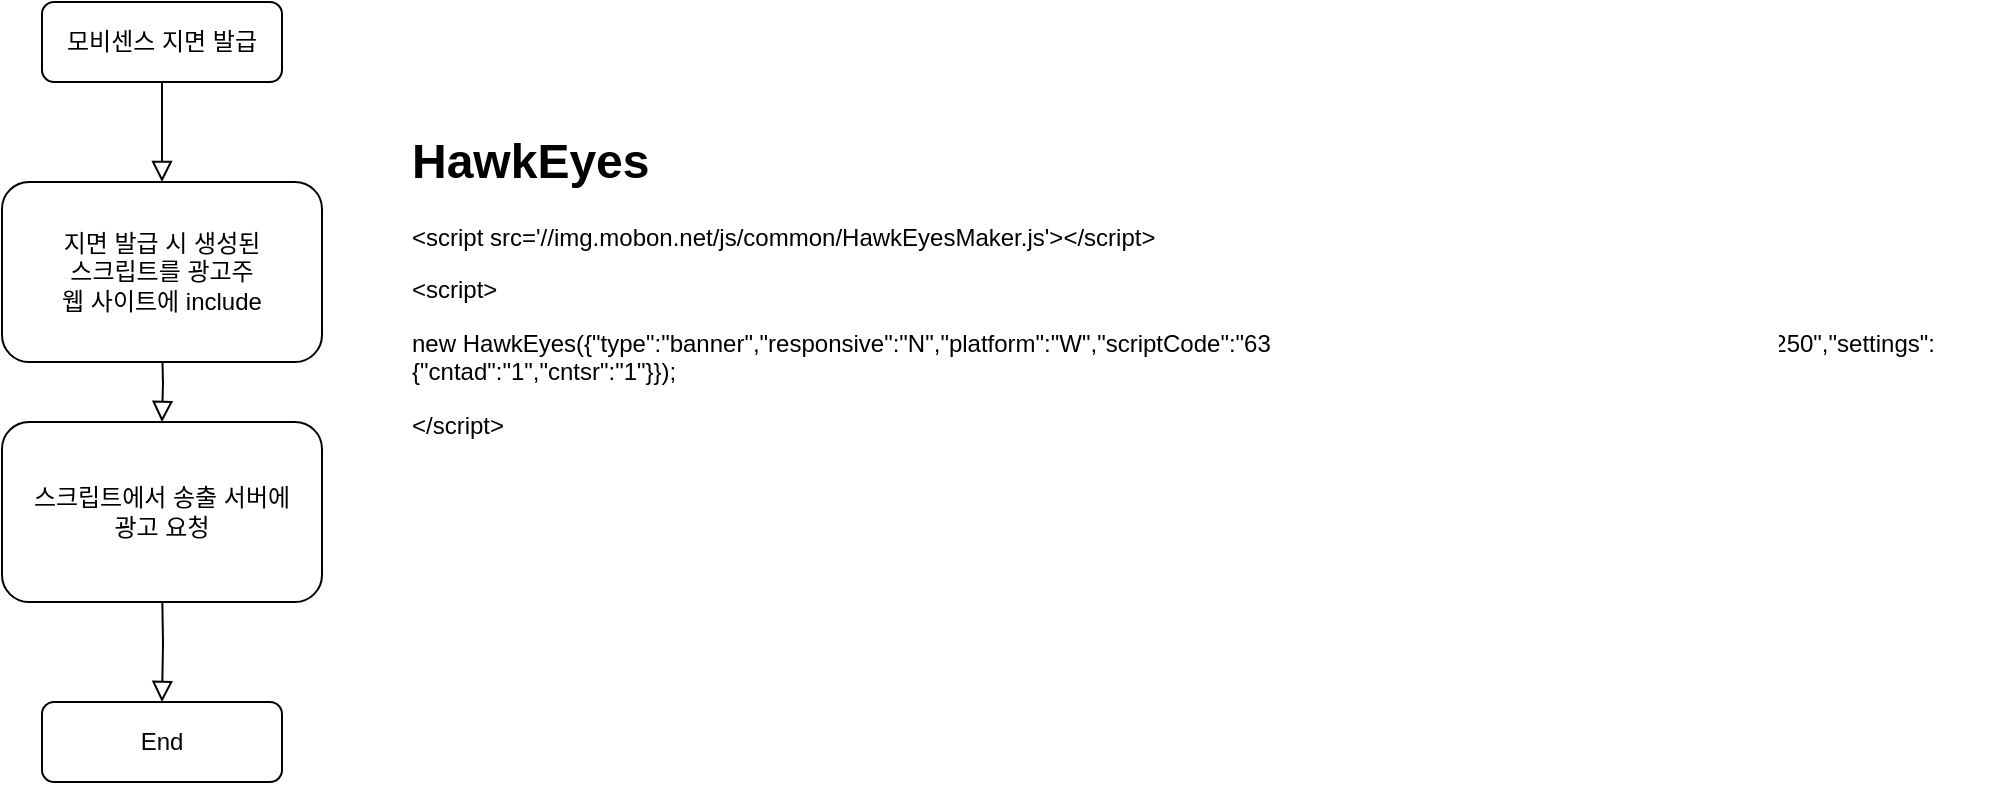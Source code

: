 <mxfile version="20.7.4" type="github">
  <diagram id="eEdp_dYlMT8qXaa8OPZ4" name="페이지-1">
    <mxGraphModel dx="1674" dy="764" grid="1" gridSize="10" guides="1" tooltips="1" connect="1" arrows="1" fold="1" page="1" pageScale="1" pageWidth="827" pageHeight="1169" math="0" shadow="0">
      <root>
        <mxCell id="0" />
        <mxCell id="1" parent="0" />
        <mxCell id="y7mqi9ZkjeoL3Yo72VFg-1" value="" style="rounded=0;html=1;jettySize=auto;orthogonalLoop=1;fontSize=11;endArrow=block;endFill=0;endSize=8;strokeWidth=1;shadow=0;labelBackgroundColor=none;edgeStyle=orthogonalEdgeStyle;" edge="1" parent="1" source="y7mqi9ZkjeoL3Yo72VFg-2">
          <mxGeometry relative="1" as="geometry">
            <mxPoint x="220" y="170" as="targetPoint" />
          </mxGeometry>
        </mxCell>
        <mxCell id="y7mqi9ZkjeoL3Yo72VFg-2" value="모비센스 지면 발급" style="rounded=1;whiteSpace=wrap;html=1;fontSize=12;glass=0;strokeWidth=1;shadow=0;" vertex="1" parent="1">
          <mxGeometry x="160" y="80" width="120" height="40" as="geometry" />
        </mxCell>
        <mxCell id="y7mqi9ZkjeoL3Yo72VFg-3" value="" style="rounded=0;html=1;jettySize=auto;orthogonalLoop=1;fontSize=11;endArrow=block;endFill=0;endSize=8;strokeWidth=1;shadow=0;labelBackgroundColor=none;edgeStyle=orthogonalEdgeStyle;" edge="1" parent="1">
          <mxGeometry y="20" relative="1" as="geometry">
            <mxPoint as="offset" />
            <mxPoint x="220" y="250" as="sourcePoint" />
            <mxPoint x="220" y="290" as="targetPoint" />
          </mxGeometry>
        </mxCell>
        <mxCell id="y7mqi9ZkjeoL3Yo72VFg-6" value="지면 발급 시 생성된&lt;br&gt;스크립트를 광고주 &lt;br&gt;웹 사이트에 include" style="rounded=1;whiteSpace=wrap;html=1;fontSize=12;glass=0;strokeWidth=1;shadow=0;" vertex="1" parent="1">
          <mxGeometry x="140" y="170" width="160" height="90" as="geometry" />
        </mxCell>
        <mxCell id="y7mqi9ZkjeoL3Yo72VFg-7" value="" style="rounded=0;html=1;jettySize=auto;orthogonalLoop=1;fontSize=11;endArrow=block;endFill=0;endSize=8;strokeWidth=1;shadow=0;labelBackgroundColor=none;edgeStyle=orthogonalEdgeStyle;" edge="1" parent="1" target="y7mqi9ZkjeoL3Yo72VFg-10">
          <mxGeometry x="0.333" y="20" relative="1" as="geometry">
            <mxPoint as="offset" />
            <mxPoint x="220" y="370" as="sourcePoint" />
          </mxGeometry>
        </mxCell>
        <mxCell id="y7mqi9ZkjeoL3Yo72VFg-10" value="End" style="rounded=1;whiteSpace=wrap;html=1;fontSize=12;glass=0;strokeWidth=1;shadow=0;" vertex="1" parent="1">
          <mxGeometry x="160" y="430" width="120" height="40" as="geometry" />
        </mxCell>
        <mxCell id="y7mqi9ZkjeoL3Yo72VFg-12" value="스크립트에서 송출 서버에&lt;br&gt;광고 요청" style="rounded=1;whiteSpace=wrap;html=1;fontSize=12;glass=0;strokeWidth=1;shadow=0;" vertex="1" parent="1">
          <mxGeometry x="140" y="290" width="160" height="90" as="geometry" />
        </mxCell>
        <mxCell id="y7mqi9ZkjeoL3Yo72VFg-13" value="&lt;h1&gt;HawkEyes&lt;/h1&gt;&lt;p&gt;&amp;lt;script src=&#39;//img.mobon.net/js/common/HawkEyesMaker.js&#39;&amp;gt;&amp;lt;/script&amp;gt;&lt;/p&gt;&lt;p&gt;&amp;lt;script&amp;gt;&lt;/p&gt;&lt;p&gt;&lt;span style=&quot;&quot;&gt;	&lt;/span&gt;new HawkEyes({&quot;type&quot;:&quot;banner&quot;,&quot;responsive&quot;:&quot;N&quot;,&quot;platform&quot;:&quot;W&quot;,&quot;scriptCode&quot;:&quot;634733&quot;,&quot;frameCode&quot;:&quot;74&quot;,&quot;width&quot;:&quot;300&quot;,&quot;height&quot;:&quot;250&quot;,&quot;settings&quot;:{&quot;cntad&quot;:&quot;1&quot;,&quot;cntsr&quot;:&quot;1&quot;}});&lt;/p&gt;&lt;p&gt;&amp;lt;/script&amp;gt;&lt;/p&gt;" style="text;html=1;strokeColor=none;fillColor=none;spacing=5;spacingTop=-20;whiteSpace=wrap;overflow=hidden;rounded=0;" vertex="1" parent="1">
          <mxGeometry x="340" y="140" width="800" height="210" as="geometry" />
        </mxCell>
      </root>
    </mxGraphModel>
  </diagram>
</mxfile>
